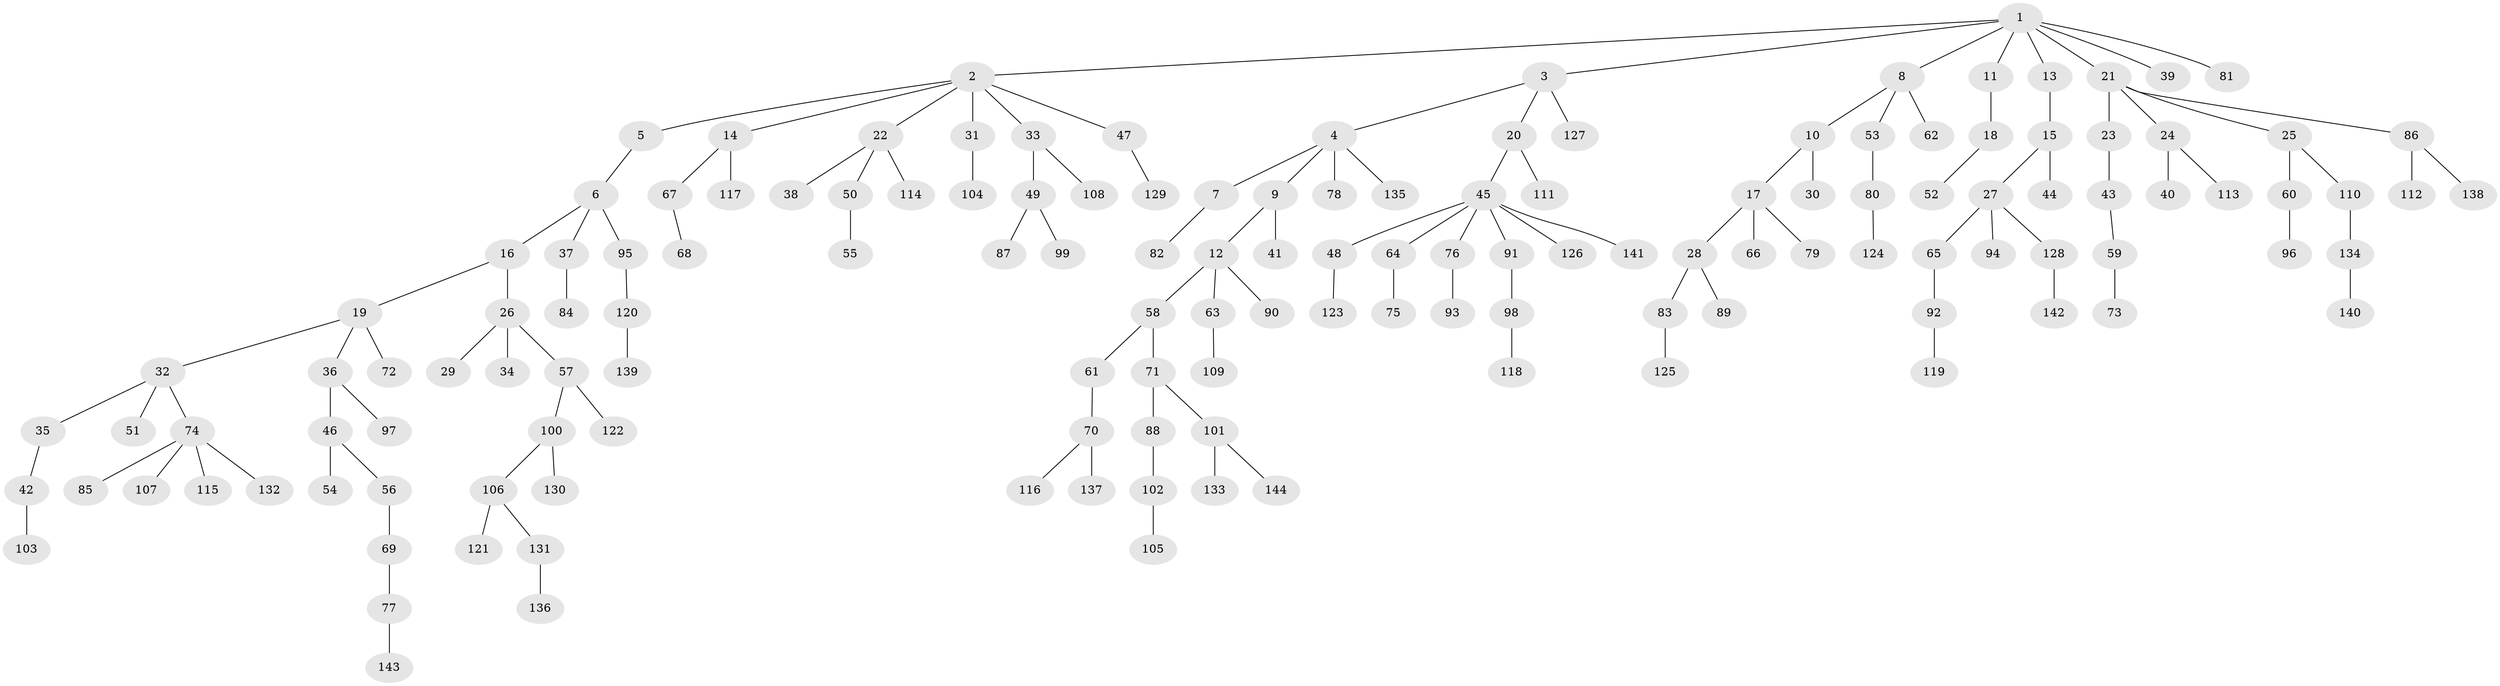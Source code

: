 // coarse degree distribution, {7: 0.019801980198019802, 3: 0.15841584158415842, 5: 0.0297029702970297, 2: 0.31683168316831684, 4: 0.019801980198019802, 1: 0.44554455445544555, 6: 0.009900990099009901}
// Generated by graph-tools (version 1.1) at 2025/51/03/04/25 22:51:37]
// undirected, 144 vertices, 143 edges
graph export_dot {
  node [color=gray90,style=filled];
  1;
  2;
  3;
  4;
  5;
  6;
  7;
  8;
  9;
  10;
  11;
  12;
  13;
  14;
  15;
  16;
  17;
  18;
  19;
  20;
  21;
  22;
  23;
  24;
  25;
  26;
  27;
  28;
  29;
  30;
  31;
  32;
  33;
  34;
  35;
  36;
  37;
  38;
  39;
  40;
  41;
  42;
  43;
  44;
  45;
  46;
  47;
  48;
  49;
  50;
  51;
  52;
  53;
  54;
  55;
  56;
  57;
  58;
  59;
  60;
  61;
  62;
  63;
  64;
  65;
  66;
  67;
  68;
  69;
  70;
  71;
  72;
  73;
  74;
  75;
  76;
  77;
  78;
  79;
  80;
  81;
  82;
  83;
  84;
  85;
  86;
  87;
  88;
  89;
  90;
  91;
  92;
  93;
  94;
  95;
  96;
  97;
  98;
  99;
  100;
  101;
  102;
  103;
  104;
  105;
  106;
  107;
  108;
  109;
  110;
  111;
  112;
  113;
  114;
  115;
  116;
  117;
  118;
  119;
  120;
  121;
  122;
  123;
  124;
  125;
  126;
  127;
  128;
  129;
  130;
  131;
  132;
  133;
  134;
  135;
  136;
  137;
  138;
  139;
  140;
  141;
  142;
  143;
  144;
  1 -- 2;
  1 -- 3;
  1 -- 8;
  1 -- 11;
  1 -- 13;
  1 -- 21;
  1 -- 39;
  1 -- 81;
  2 -- 5;
  2 -- 14;
  2 -- 22;
  2 -- 31;
  2 -- 33;
  2 -- 47;
  3 -- 4;
  3 -- 20;
  3 -- 127;
  4 -- 7;
  4 -- 9;
  4 -- 78;
  4 -- 135;
  5 -- 6;
  6 -- 16;
  6 -- 37;
  6 -- 95;
  7 -- 82;
  8 -- 10;
  8 -- 53;
  8 -- 62;
  9 -- 12;
  9 -- 41;
  10 -- 17;
  10 -- 30;
  11 -- 18;
  12 -- 58;
  12 -- 63;
  12 -- 90;
  13 -- 15;
  14 -- 67;
  14 -- 117;
  15 -- 27;
  15 -- 44;
  16 -- 19;
  16 -- 26;
  17 -- 28;
  17 -- 66;
  17 -- 79;
  18 -- 52;
  19 -- 32;
  19 -- 36;
  19 -- 72;
  20 -- 45;
  20 -- 111;
  21 -- 23;
  21 -- 24;
  21 -- 25;
  21 -- 86;
  22 -- 38;
  22 -- 50;
  22 -- 114;
  23 -- 43;
  24 -- 40;
  24 -- 113;
  25 -- 60;
  25 -- 110;
  26 -- 29;
  26 -- 34;
  26 -- 57;
  27 -- 65;
  27 -- 94;
  27 -- 128;
  28 -- 83;
  28 -- 89;
  31 -- 104;
  32 -- 35;
  32 -- 51;
  32 -- 74;
  33 -- 49;
  33 -- 108;
  35 -- 42;
  36 -- 46;
  36 -- 97;
  37 -- 84;
  42 -- 103;
  43 -- 59;
  45 -- 48;
  45 -- 64;
  45 -- 76;
  45 -- 91;
  45 -- 126;
  45 -- 141;
  46 -- 54;
  46 -- 56;
  47 -- 129;
  48 -- 123;
  49 -- 87;
  49 -- 99;
  50 -- 55;
  53 -- 80;
  56 -- 69;
  57 -- 100;
  57 -- 122;
  58 -- 61;
  58 -- 71;
  59 -- 73;
  60 -- 96;
  61 -- 70;
  63 -- 109;
  64 -- 75;
  65 -- 92;
  67 -- 68;
  69 -- 77;
  70 -- 116;
  70 -- 137;
  71 -- 88;
  71 -- 101;
  74 -- 85;
  74 -- 107;
  74 -- 115;
  74 -- 132;
  76 -- 93;
  77 -- 143;
  80 -- 124;
  83 -- 125;
  86 -- 112;
  86 -- 138;
  88 -- 102;
  91 -- 98;
  92 -- 119;
  95 -- 120;
  98 -- 118;
  100 -- 106;
  100 -- 130;
  101 -- 133;
  101 -- 144;
  102 -- 105;
  106 -- 121;
  106 -- 131;
  110 -- 134;
  120 -- 139;
  128 -- 142;
  131 -- 136;
  134 -- 140;
}
